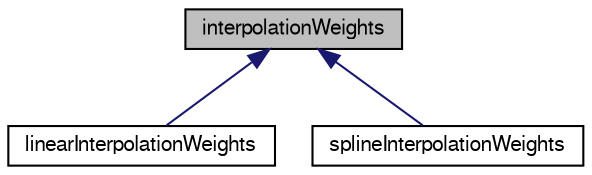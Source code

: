 digraph "interpolationWeights"
{
  bgcolor="transparent";
  edge [fontname="FreeSans",fontsize="10",labelfontname="FreeSans",labelfontsize="10"];
  node [fontname="FreeSans",fontsize="10",shape=record];
  Node0 [label="interpolationWeights",height=0.2,width=0.4,color="black", fillcolor="grey75", style="filled", fontcolor="black"];
  Node0 -> Node1 [dir="back",color="midnightblue",fontsize="10",style="solid",fontname="FreeSans"];
  Node1 [label="linearInterpolationWeights",height=0.2,width=0.4,color="black",URL="$a26754.html"];
  Node0 -> Node2 [dir="back",color="midnightblue",fontsize="10",style="solid",fontname="FreeSans"];
  Node2 [label="splineInterpolationWeights",height=0.2,width=0.4,color="black",URL="$a26758.html",tooltip="Catmull-Rom spline interpolation. "];
}
